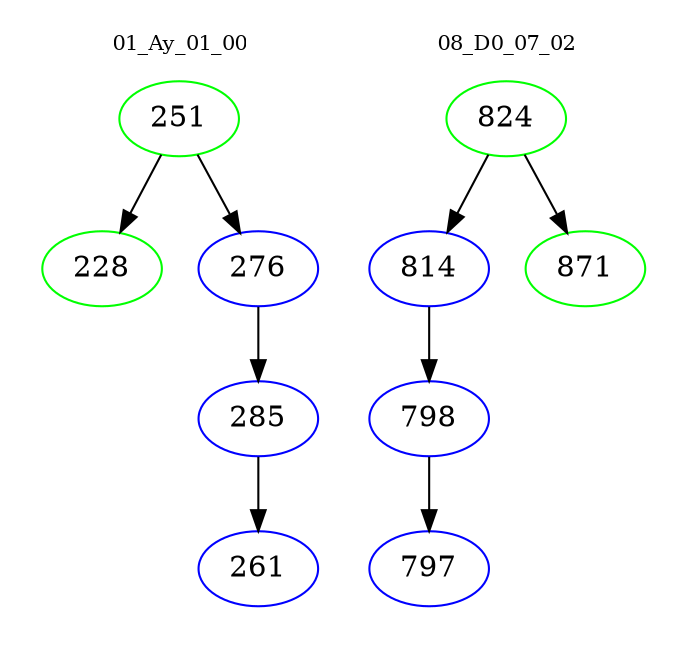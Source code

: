 digraph{
subgraph cluster_0 {
color = white
label = "01_Ay_01_00";
fontsize=10;
T0_251 [label="251", color="green"]
T0_251 -> T0_228 [color="black"]
T0_228 [label="228", color="green"]
T0_251 -> T0_276 [color="black"]
T0_276 [label="276", color="blue"]
T0_276 -> T0_285 [color="black"]
T0_285 [label="285", color="blue"]
T0_285 -> T0_261 [color="black"]
T0_261 [label="261", color="blue"]
}
subgraph cluster_1 {
color = white
label = "08_D0_07_02";
fontsize=10;
T1_824 [label="824", color="green"]
T1_824 -> T1_814 [color="black"]
T1_814 [label="814", color="blue"]
T1_814 -> T1_798 [color="black"]
T1_798 [label="798", color="blue"]
T1_798 -> T1_797 [color="black"]
T1_797 [label="797", color="blue"]
T1_824 -> T1_871 [color="black"]
T1_871 [label="871", color="green"]
}
}
